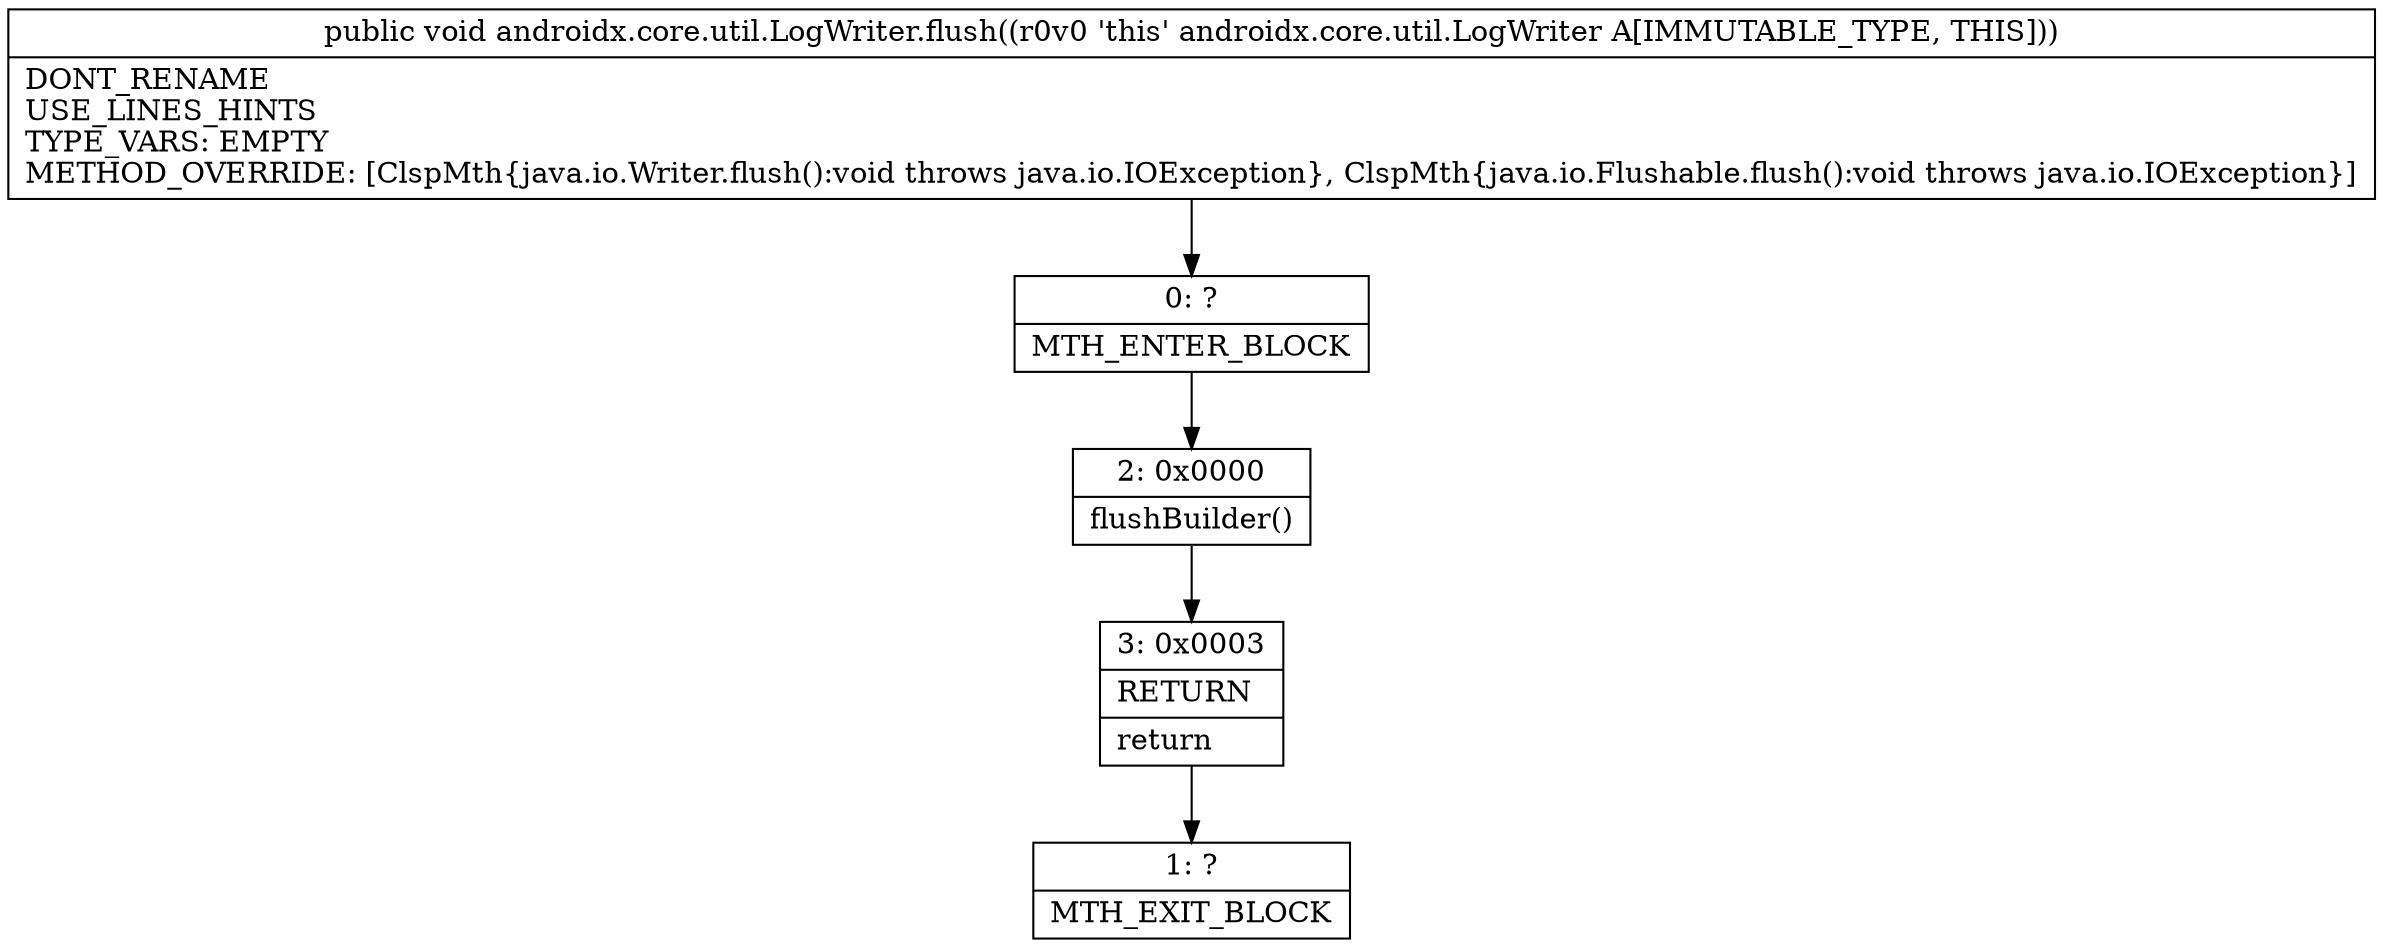 digraph "CFG forandroidx.core.util.LogWriter.flush()V" {
Node_0 [shape=record,label="{0\:\ ?|MTH_ENTER_BLOCK\l}"];
Node_2 [shape=record,label="{2\:\ 0x0000|flushBuilder()\l}"];
Node_3 [shape=record,label="{3\:\ 0x0003|RETURN\l|return\l}"];
Node_1 [shape=record,label="{1\:\ ?|MTH_EXIT_BLOCK\l}"];
MethodNode[shape=record,label="{public void androidx.core.util.LogWriter.flush((r0v0 'this' androidx.core.util.LogWriter A[IMMUTABLE_TYPE, THIS]))  | DONT_RENAME\lUSE_LINES_HINTS\lTYPE_VARS: EMPTY\lMETHOD_OVERRIDE: [ClspMth\{java.io.Writer.flush():void throws java.io.IOException\}, ClspMth\{java.io.Flushable.flush():void throws java.io.IOException\}]\l}"];
MethodNode -> Node_0;Node_0 -> Node_2;
Node_2 -> Node_3;
Node_3 -> Node_1;
}

